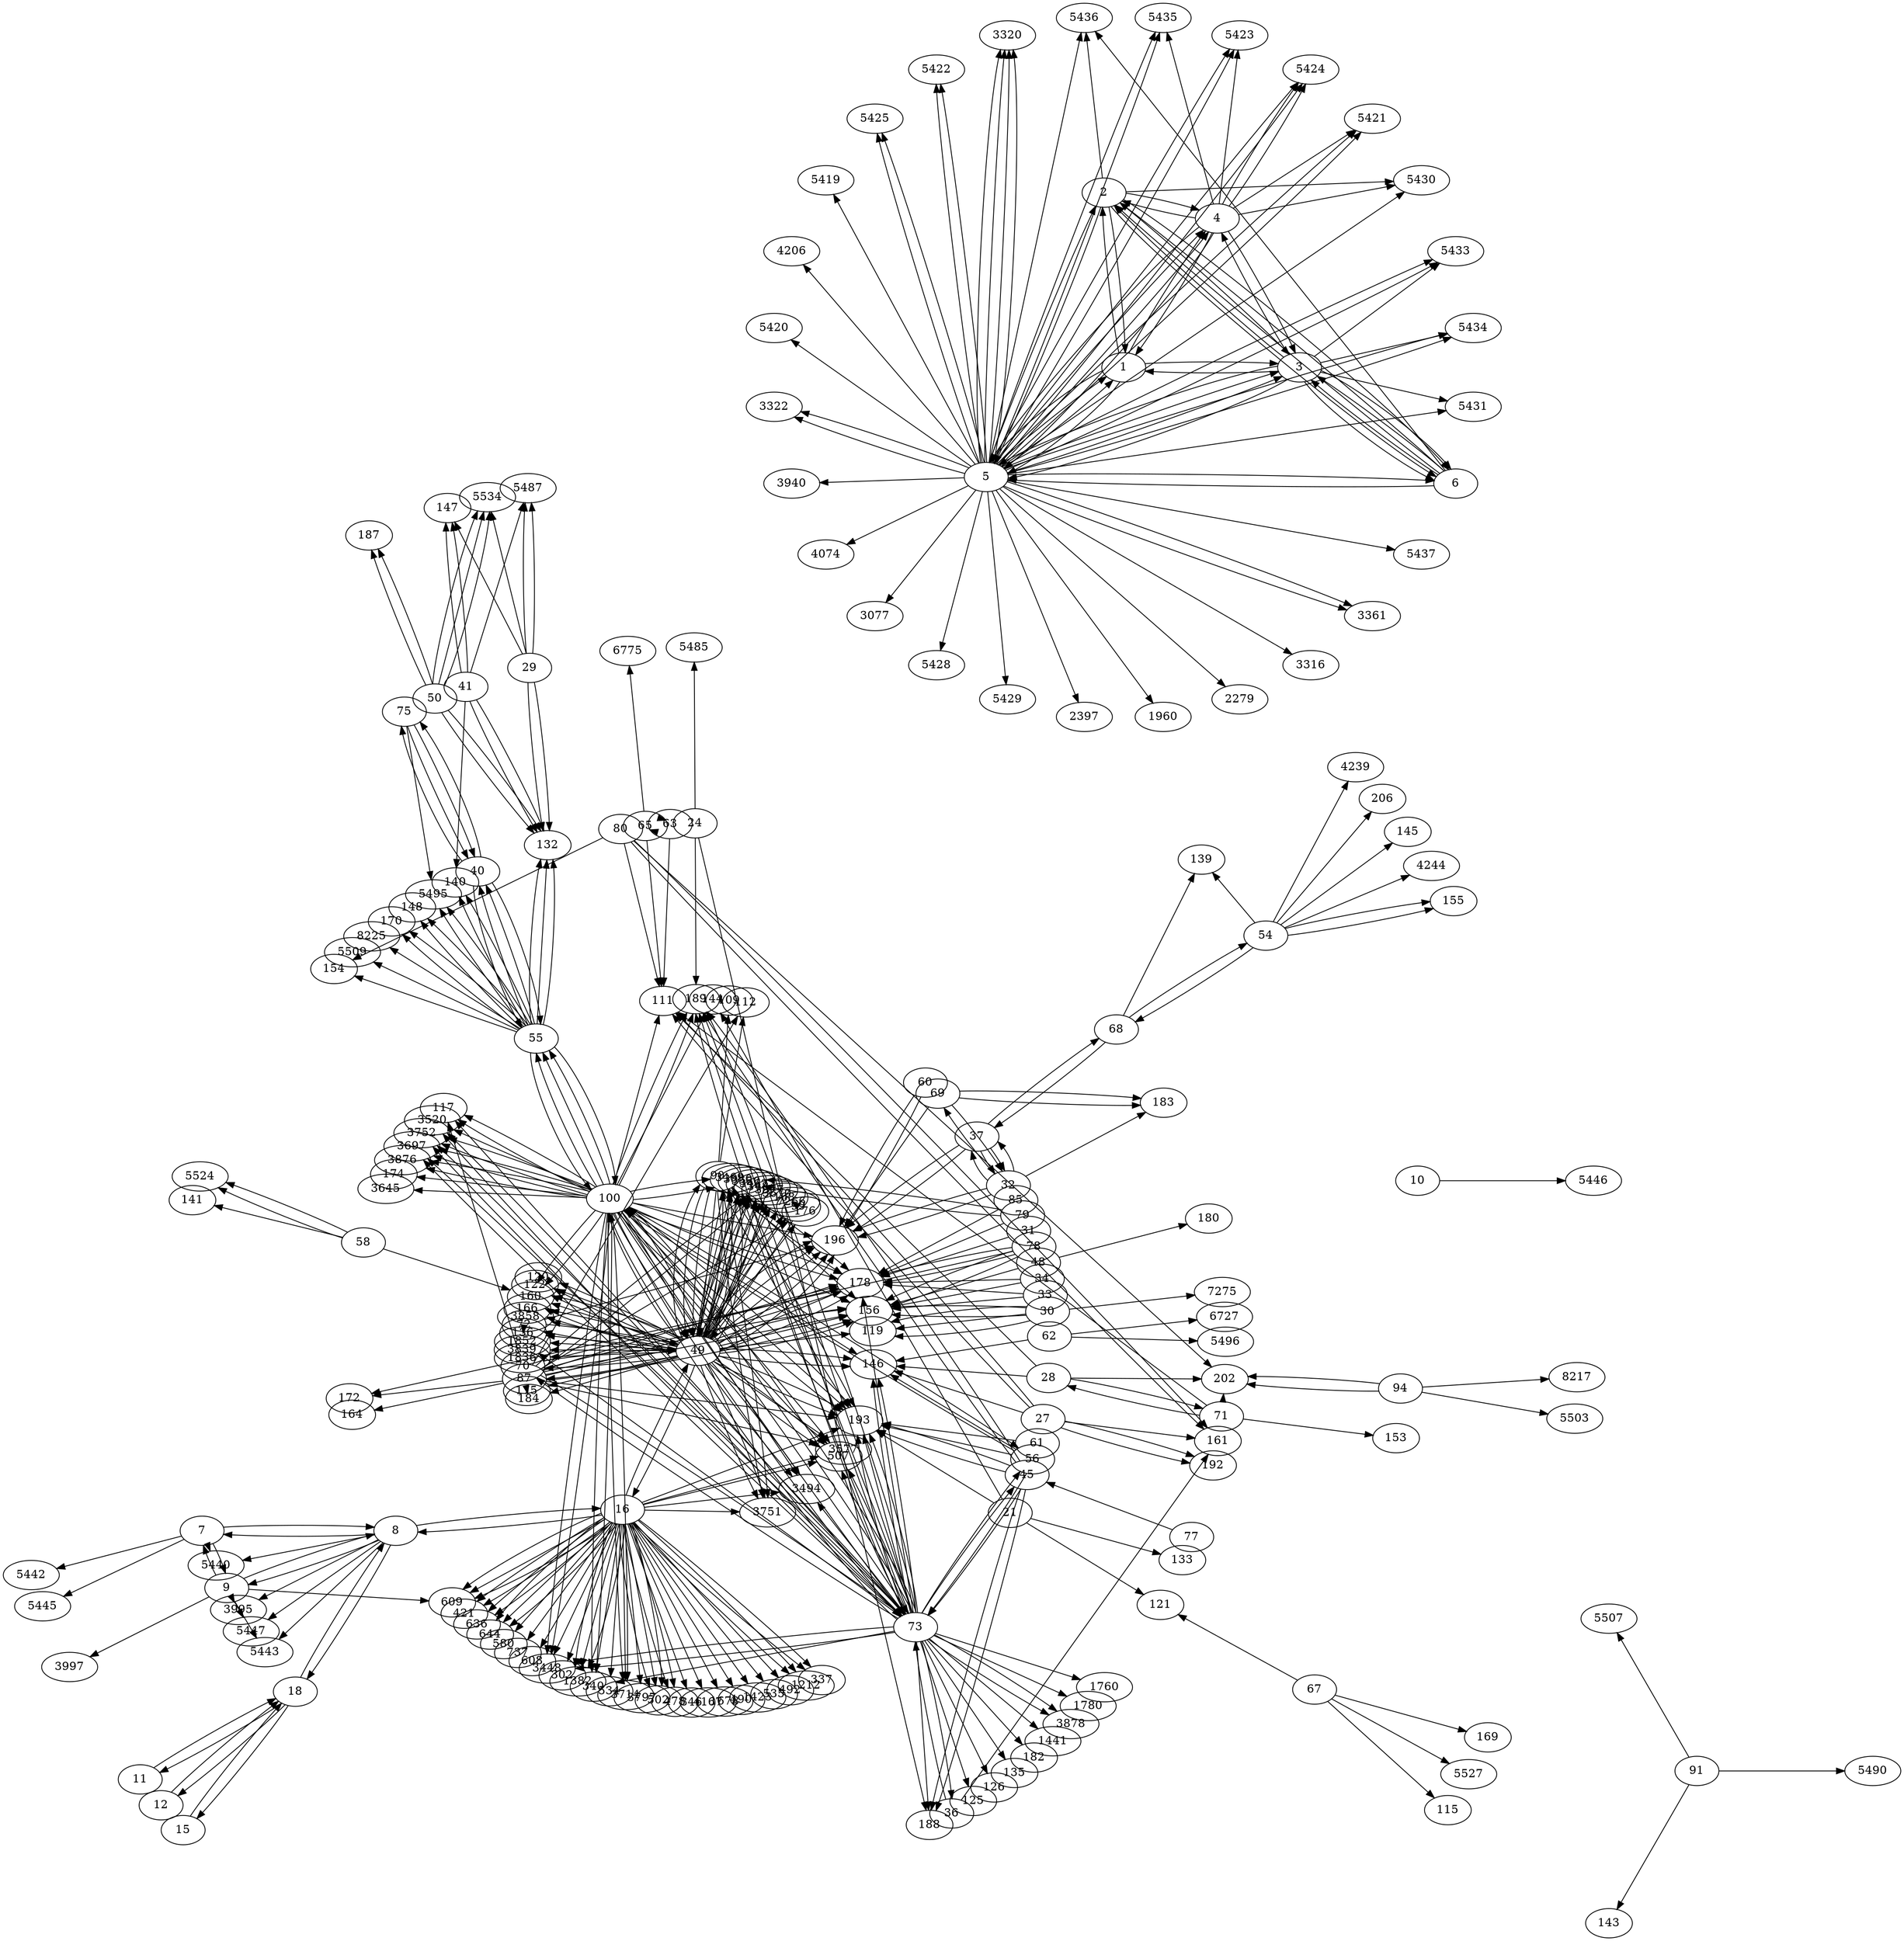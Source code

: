 digraph {
layout=twopi
normalize=true
ranksep=3;
ratio=auto;
1->3
1->4
1->2
1->5
1->5
2->1
2->3
2->4
2->6
2->5430
2->5
2->5436
2->6
3->1
3->4
3->2
3->5431
3->5
3->5434
3->5433
3->6
3->5
3->6
4->5421
4->1
4->3
4->5424
4->2
4->5430
4->5423
4->5
4->5435
4->5424
4->5
5->3320
5->5421
5->1
5->5422
5->3
5->5424
5->4
5->5431
5->5423
5->5435
5->5434
5->5433
5->5425
5->3320
5->5419
5->4206
5->5420
5->3322
5->5421
5->3940
5->1
5->5422
5->3
5->4074
5->3077
5->5424
5->5428
5->4
5->2
5->5430
5->5429
5->2397
5->1960
5->2279
5->5423
5->5435
5->3316
5->3361
5->5434
5->5433
5->5425
5->5436
5->5437
5->6
5->3320
5->3322
5->3361
5->3320
6->3
6->2
6->3
6->2
6->5
6->5436
7->8
7->5440
7->5442
7->5445
7->9
8->3995
8->5440
8->5447
8->5443
8->16
8->9
8->7
8->18
9->609
9->8
9->3995
9->3997
9->5447
9->5443
9->7
10->5446
11->18
12->18
15->18
16->421
16->636
16->644
16->580
16->737
16->636
16->608
16->3448
16->302
16->1382
16->609
16->3751
16->3494
16->340
16->534
16->421
16->3714
16->3797
16->502
16->507
16->478
16->346
16->644
16->3577
16->4167
16->49
16->193
16->1678
16->8
16->644
16->490
16->1423
16->535
16->492
16->478
16->1212
16->1382
16->609
16->502
16->337
16->1212
16->1382
16->609
16->502
16->337
18->11
18->12
18->8
18->15
21->193
21->121
21->133
21->144
24->5485
24->188
24->189
27->146
27->192
27->111
27->161
27->111
27->192
28->146
28->71
28->111
28->202
29->5487
29->5534
29->132
29->147
29->5487
29->132
30->119
30->156
30->7275
30->119
30->156
30->119
31->178
32->37
32->183
32->196
32->37
32->69
32->196
33->156
33->178
34->156
34->178
36->73
36->161
37->32
37->196
37->32
37->68
37->196
40->55
40->75
40->55
40->75
41->132
41->147
41->5487
41->140
41->132
41->147
45->73
45->188
45->189
45->193
45->188
45->189
45->193
48->156
48->180
49->176
49->196
49->196
49->99
49->7266
49->168
49->178
49->3670
49->3877
49->3484
49->3462
49->3751
49->3494
49->3550
49->507
49->3830
49->3469
49->90
49->100
49->120
49->122
49->146
49->156
49->160
49->166
49->178
49->193
49->196
49->3577
49->3484
49->3858
49->16
49->72
49->90
49->136
49->156
49->196
49->90
49->160
49->507
49->3751
49->3494
49->3550
49->3830
49->3469
49->3462
49->1852
49->3877
49->3484
49->3462
49->3839
49->1836
49->70
49->87
49->90
49->100
49->119
49->120
49->122
49->146
49->156
49->160
49->166
49->175
49->178
49->184
49->193
49->196
50->5534
50->187
50->132
50->5534
50->132
50->5534
50->187
54->155
54->68
54->4244
54->139
54->145
54->206
54->155
54->4239
55->40
55->5495
55->100
55->132
55->140
55->148
55->170
55->8225
55->40
55->5495
55->5509
55->100
55->132
55->140
55->148
55->154
55->170
55->132
56->73
56->100
56->146
56->193
58->5524
58->5524
58->141
58->160
60->196
60->196
61->193
62->5496
62->6727
62->146
63->65
63->111
65->63
65->111
65->6775
67->115
67->121
67->5527
67->169
68->54
68->139
68->37
69->183
69->196
69->32
69->183
70->49
70->73
70->117
70->178
71->28
71->111
71->153
71->202
72->196
72->49
72->136
73->3520
73->3752
73->3448
73->507
73->3830
73->45
73->56
73->100
73->117
73->125
73->126
73->135
73->146
73->182
73->188
73->189
73->193
73->340
73->3697
73->189
73->193
73->507
73->36
73->100
73->146
73->189
73->1441
73->3878
73->3448
73->3494
73->3830
73->3520
73->3752
73->1852
73->3697
73->1780
73->3878
73->1760
73->70
73->100
73->178
73->189
73->193
75->40
75->5495
75->40
77->45
78->156
78->172
78->156
78->178
78->178
79->3830
79->3830
79->178
80->111
80->154
80->161
80->202
80->161
85->178
87->156
87->176
87->164
87->172
87->3484
87->156
87->178
87->3577
87->112
87->3484
87->49
87->156
87->178
87->184
87->193
90->3751
90->49
90->156
90->178
90->193
90->49
90->109
90->112
90->3751
90->49
90->178
90->193
91->5490
91->5507
91->143
94->202
94->5503
94->202
94->8217
99->49
99->7266
100->196
100->55
100->55
100->3876
100->3752
100->3448
100->3520
100->340
100->3714
100->3697
100->507
100->3830
100->49
100->56
100->73
100->111
100->117
100->146
100->156
100->160
100->174
100->178
100->189
100->193
100->3645
100->193
100->340
100->507
100->55
100->73
100->117
100->144
100->3448
100->3494
100->3714
100->3697
100->3830
100->3876
100->3752
100->49
100->73
100->160
100->178
100->189
100->193
root=49;}